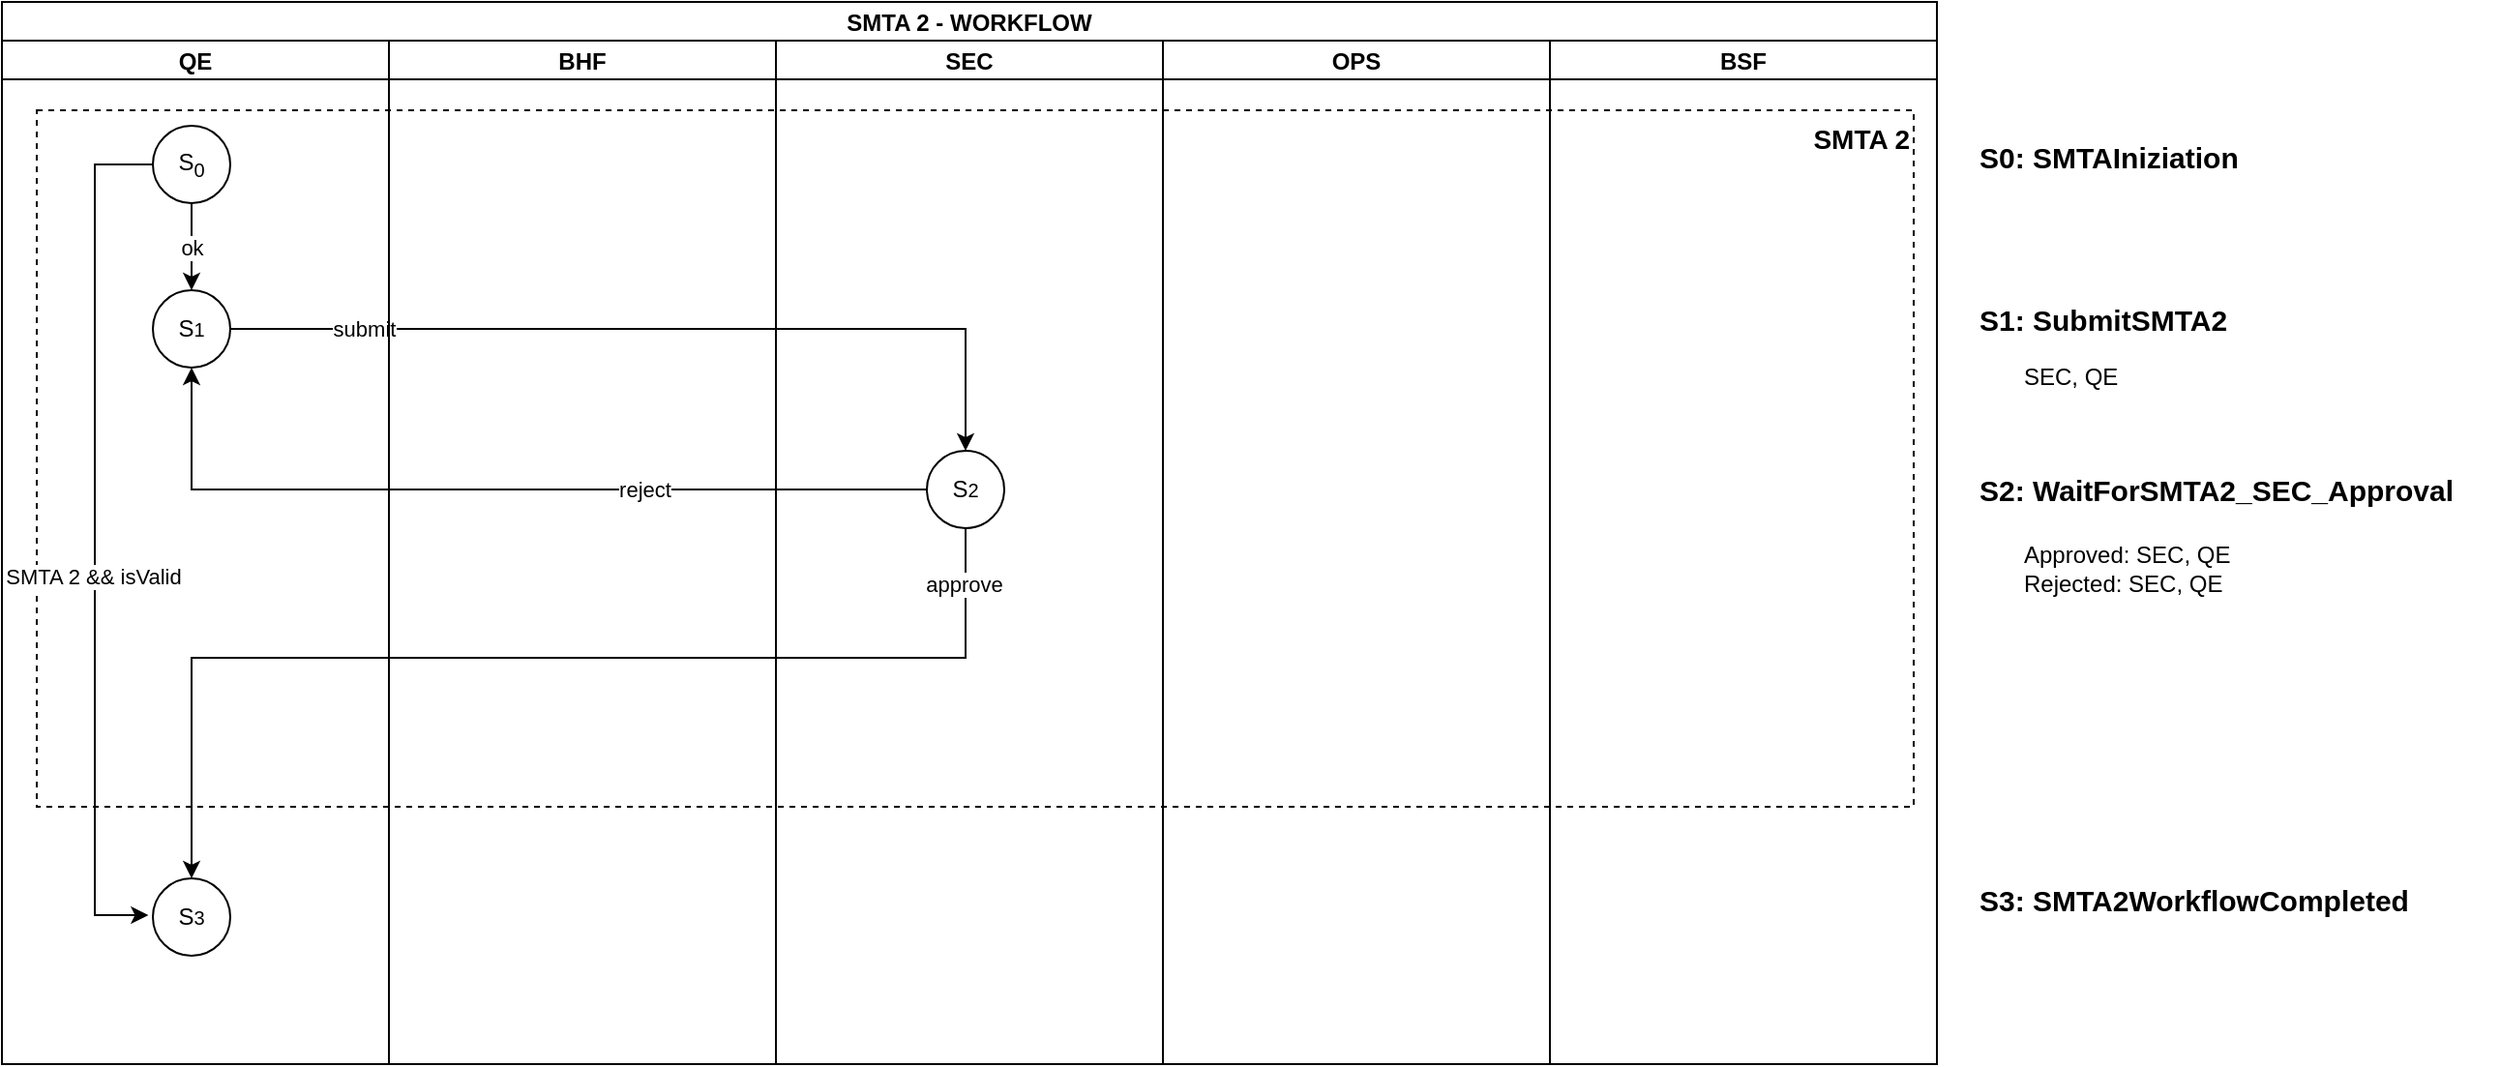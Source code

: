 <mxfile version="20.7.4" type="device" pages="2"><diagram name="Swimlane SMTA 2 - Finite state machine" id="M-tecSrZ09Id17Rpu7_B"><mxGraphModel dx="1418" dy="820" grid="1" gridSize="10" guides="1" tooltips="1" connect="1" arrows="1" fold="1" page="1" pageScale="1" pageWidth="850" pageHeight="1100" math="0" shadow="0"><root><mxCell id="8-EeGZOOrxZyR1PPgtqN-0"/><mxCell id="8-EeGZOOrxZyR1PPgtqN-1" parent="8-EeGZOOrxZyR1PPgtqN-0"/><mxCell id="RJ0ji4jCK9fVwl3Go-fc-8" value="" style="group" parent="8-EeGZOOrxZyR1PPgtqN-1" vertex="1" connectable="0"><mxGeometry x="40" y="107" width="970" height="360" as="geometry"/></mxCell><mxCell id="8-EeGZOOrxZyR1PPgtqN-2" value="" style="rounded=0;whiteSpace=wrap;html=1;fillColor=none;strokeColor=#000000;dashed=1;" parent="RJ0ji4jCK9fVwl3Go-fc-8" vertex="1"><mxGeometry width="970.0" height="360" as="geometry"/></mxCell><mxCell id="8-EeGZOOrxZyR1PPgtqN-29" value="&lt;b&gt;&lt;font style=&quot;font-size: 14px;&quot;&gt;SMTA 2&lt;/font&gt;&lt;/b&gt;" style="text;html=1;strokeColor=none;fillColor=none;align=right;verticalAlign=middle;whiteSpace=wrap;rounded=0;dashed=1;" parent="RJ0ji4jCK9fVwl3Go-fc-8" vertex="1"><mxGeometry x="816.842" width="153.158" height="30" as="geometry"/></mxCell><mxCell id="8-EeGZOOrxZyR1PPgtqN-8" value="" style="edgeStyle=orthogonalEdgeStyle;rounded=0;orthogonalLoop=1;jettySize=auto;html=1;" parent="8-EeGZOOrxZyR1PPgtqN-1" source="8-EeGZOOrxZyR1PPgtqN-9" target="8-EeGZOOrxZyR1PPgtqN-16" edge="1"><mxGeometry relative="1" as="geometry"/></mxCell><mxCell id="qJmoOmvvkvtQbotRF3VM-6" value="submit" style="edgeLabel;html=1;align=center;verticalAlign=middle;resizable=0;points=[];" parent="8-EeGZOOrxZyR1PPgtqN-8" vertex="1" connectable="0"><mxGeometry x="-0.618" y="1" relative="1" as="geometry"><mxPoint x="-16" y="1" as="offset"/></mxGeometry></mxCell><mxCell id="8-EeGZOOrxZyR1PPgtqN-11" value="&lt;b&gt;&lt;font style=&quot;font-size: 15px;&quot;&gt;S1: SubmitSMTA2&lt;/font&gt;&lt;/b&gt;" style="text;html=1;strokeColor=none;fillColor=none;align=left;verticalAlign=middle;whiteSpace=wrap;rounded=0;" parent="8-EeGZOOrxZyR1PPgtqN-1" vertex="1"><mxGeometry x="1042" y="200" width="270" height="30" as="geometry"/></mxCell><mxCell id="qJmoOmvvkvtQbotRF3VM-0" style="edgeStyle=orthogonalEdgeStyle;rounded=0;orthogonalLoop=1;jettySize=auto;html=1;exitX=0;exitY=0.5;exitDx=0;exitDy=0;entryX=0.5;entryY=1;entryDx=0;entryDy=0;" parent="8-EeGZOOrxZyR1PPgtqN-1" source="8-EeGZOOrxZyR1PPgtqN-16" target="8-EeGZOOrxZyR1PPgtqN-9" edge="1"><mxGeometry relative="1" as="geometry"/></mxCell><mxCell id="qJmoOmvvkvtQbotRF3VM-7" value="reject" style="edgeLabel;html=1;align=center;verticalAlign=middle;resizable=0;points=[];" parent="qJmoOmvvkvtQbotRF3VM-0" vertex="1" connectable="0"><mxGeometry x="0.161" y="-2" relative="1" as="geometry"><mxPoint x="111" y="2" as="offset"/></mxGeometry></mxCell><mxCell id="_ujD_YhGpR14iKcS1nB4-4" style="edgeStyle=orthogonalEdgeStyle;rounded=0;orthogonalLoop=1;jettySize=auto;html=1;entryX=0.5;entryY=0;entryDx=0;entryDy=0;" parent="8-EeGZOOrxZyR1PPgtqN-1" source="8-EeGZOOrxZyR1PPgtqN-16" target="9GNKC-lLw-RQz1avK9jZ-0" edge="1"><mxGeometry relative="1" as="geometry"><mxPoint x="120" y="503" as="targetPoint"/><Array as="points"><mxPoint x="520" y="390"/><mxPoint x="120" y="390"/></Array></mxGeometry></mxCell><mxCell id="_ujD_YhGpR14iKcS1nB4-5" value="approve" style="edgeLabel;html=1;align=center;verticalAlign=middle;resizable=0;points=[];" parent="_ujD_YhGpR14iKcS1nB4-4" vertex="1" connectable="0"><mxGeometry x="-0.902" y="-1" relative="1" as="geometry"><mxPoint as="offset"/></mxGeometry></mxCell><mxCell id="8-EeGZOOrxZyR1PPgtqN-16" value="S&lt;span style=&quot;font-size: 10px;&quot;&gt;2&lt;/span&gt;" style="ellipse;whiteSpace=wrap;html=1;aspect=fixed;" parent="8-EeGZOOrxZyR1PPgtqN-1" vertex="1"><mxGeometry x="500" y="283" width="40" height="40" as="geometry"/></mxCell><mxCell id="8-EeGZOOrxZyR1PPgtqN-17" value="&lt;b&gt;&lt;font style=&quot;font-size: 15px;&quot;&gt;S2: WaitForSMTA2_SEC_Approval&lt;/font&gt;&lt;/b&gt;" style="text;html=1;strokeColor=none;fillColor=none;align=left;verticalAlign=middle;whiteSpace=wrap;rounded=0;" parent="8-EeGZOOrxZyR1PPgtqN-1" vertex="1"><mxGeometry x="1042" y="288" width="270" height="30" as="geometry"/></mxCell><mxCell id="ygjwDQWFzSQAOXyGSgwW-0" value="SMTA 2 - WORKFLOW" style="swimlane;childLayout=stackLayout;resizeParent=1;resizeParentMax=0;startSize=20;swimlaneLine=1;" parent="8-EeGZOOrxZyR1PPgtqN-1" vertex="1"><mxGeometry x="22" y="51" width="1000" height="549" as="geometry"/></mxCell><mxCell id="ygjwDQWFzSQAOXyGSgwW-1" value="QE" style="swimlane;startSize=20;" parent="ygjwDQWFzSQAOXyGSgwW-0" vertex="1"><mxGeometry y="20" width="200" height="529" as="geometry"/></mxCell><mxCell id="qJmoOmvvkvtQbotRF3VM-4" style="edgeStyle=orthogonalEdgeStyle;rounded=0;orthogonalLoop=1;jettySize=auto;html=1;entryX=-0.058;entryY=0.475;entryDx=0;entryDy=0;entryPerimeter=0;" parent="ygjwDQWFzSQAOXyGSgwW-1" source="8-EeGZOOrxZyR1PPgtqN-6" target="9GNKC-lLw-RQz1avK9jZ-0" edge="1"><mxGeometry relative="1" as="geometry"><Array as="points"><mxPoint x="48" y="64"/><mxPoint x="48" y="452"/></Array><mxPoint x="78" y="452" as="targetPoint"/></mxGeometry></mxCell><mxCell id="qJmoOmvvkvtQbotRF3VM-5" value="SMTA 2 &amp;amp;&amp;amp; isValid" style="edgeLabel;html=1;align=center;verticalAlign=middle;resizable=0;points=[];" parent="qJmoOmvvkvtQbotRF3VM-4" vertex="1" connectable="0"><mxGeometry x="0.089" y="-1" relative="1" as="geometry"><mxPoint as="offset"/></mxGeometry></mxCell><mxCell id="8-EeGZOOrxZyR1PPgtqN-6" value="S&lt;sub&gt;0&lt;/sub&gt;" style="ellipse;whiteSpace=wrap;html=1;aspect=fixed;" parent="ygjwDQWFzSQAOXyGSgwW-1" vertex="1"><mxGeometry x="78" y="44" width="40" height="40" as="geometry"/></mxCell><mxCell id="8-EeGZOOrxZyR1PPgtqN-9" value="S&lt;span style=&quot;font-size: 10px;&quot;&gt;1&lt;/span&gt;" style="ellipse;whiteSpace=wrap;html=1;aspect=fixed;" parent="ygjwDQWFzSQAOXyGSgwW-1" vertex="1"><mxGeometry x="78" y="129" width="40" height="40" as="geometry"/></mxCell><mxCell id="8-EeGZOOrxZyR1PPgtqN-4" value="ok" style="edgeStyle=orthogonalEdgeStyle;rounded=0;orthogonalLoop=1;jettySize=auto;html=1;" parent="ygjwDQWFzSQAOXyGSgwW-1" source="8-EeGZOOrxZyR1PPgtqN-6" target="8-EeGZOOrxZyR1PPgtqN-9" edge="1"><mxGeometry relative="1" as="geometry"/></mxCell><mxCell id="9GNKC-lLw-RQz1avK9jZ-0" value="S&lt;span style=&quot;font-size: 10px;&quot;&gt;3&lt;/span&gt;" style="ellipse;whiteSpace=wrap;html=1;aspect=fixed;" parent="ygjwDQWFzSQAOXyGSgwW-1" vertex="1"><mxGeometry x="78" y="433" width="40" height="40" as="geometry"/></mxCell><mxCell id="ygjwDQWFzSQAOXyGSgwW-2" value="BHF" style="swimlane;startSize=20;" parent="ygjwDQWFzSQAOXyGSgwW-0" vertex="1"><mxGeometry x="200" y="20" width="200" height="529" as="geometry"/></mxCell><mxCell id="ygjwDQWFzSQAOXyGSgwW-3" value="SEC" style="swimlane;startSize=20;" parent="ygjwDQWFzSQAOXyGSgwW-0" vertex="1"><mxGeometry x="400" y="20" width="200" height="529" as="geometry"/></mxCell><mxCell id="ygjwDQWFzSQAOXyGSgwW-5" value="OPS" style="swimlane;startSize=20;" parent="ygjwDQWFzSQAOXyGSgwW-0" vertex="1"><mxGeometry x="600" y="20" width="200" height="529" as="geometry"/></mxCell><mxCell id="_ujD_YhGpR14iKcS1nB4-11" value="BSF" style="swimlane;startSize=20;" parent="ygjwDQWFzSQAOXyGSgwW-0" vertex="1"><mxGeometry x="800" y="20" width="200" height="529" as="geometry"/></mxCell><mxCell id="8-EeGZOOrxZyR1PPgtqN-7" value="&lt;b&gt;&lt;font style=&quot;font-size: 15px;&quot;&gt;S0: SMTAIniziation&lt;/font&gt;&lt;/b&gt;" style="text;html=1;strokeColor=none;fillColor=none;align=left;verticalAlign=middle;whiteSpace=wrap;rounded=0;" parent="8-EeGZOOrxZyR1PPgtqN-1" vertex="1"><mxGeometry x="1042" y="116" width="270" height="30" as="geometry"/></mxCell><mxCell id="_ujD_YhGpR14iKcS1nB4-1" value="SEC, QE" style="text;html=1;strokeColor=none;fillColor=none;align=left;verticalAlign=middle;whiteSpace=wrap;rounded=0;" parent="8-EeGZOOrxZyR1PPgtqN-1" vertex="1"><mxGeometry x="1065" y="230" width="160" height="30" as="geometry"/></mxCell><mxCell id="_ujD_YhGpR14iKcS1nB4-2" value="Approved: SEC, QE&lt;br&gt;Rejected: SEC, QE" style="text;html=1;strokeColor=none;fillColor=none;align=left;verticalAlign=middle;whiteSpace=wrap;rounded=0;" parent="8-EeGZOOrxZyR1PPgtqN-1" vertex="1"><mxGeometry x="1065" y="323" width="240" height="42" as="geometry"/></mxCell><mxCell id="v5eUOq4tvji7dhlwdKky-0" value="&lt;b&gt;&lt;font style=&quot;font-size: 15px;&quot;&gt;S3: SMTA2WorkflowCompleted&lt;/font&gt;&lt;/b&gt;" style="text;html=1;strokeColor=none;fillColor=none;align=left;verticalAlign=middle;whiteSpace=wrap;rounded=0;" vertex="1" parent="8-EeGZOOrxZyR1PPgtqN-1"><mxGeometry x="1042" y="500" width="270" height="30" as="geometry"/></mxCell></root></mxGraphModel></diagram><diagram name="Swimlane Receive BMEPP to the BioHub - Finite state machine" id="6wympdXAd2T6aFwAHSBc"><mxGraphModel dx="1418" dy="836" grid="1" gridSize="10" guides="1" tooltips="1" connect="1" arrows="1" fold="1" page="1" pageScale="1" pageWidth="850" pageHeight="1100" math="0" shadow="0"><root><mxCell id="s1_q_QC_db8AN6VsD_HO-0"/><mxCell id="s1_q_QC_db8AN6VsD_HO-1" parent="s1_q_QC_db8AN6VsD_HO-0"/><mxCell id="s1_q_QC_db8AN6VsD_HO-2" value="" style="rounded=0;whiteSpace=wrap;html=1;fillColor=none;strokeColor=#000000;dashed=1;" parent="s1_q_QC_db8AN6VsD_HO-1" vertex="1"><mxGeometry x="40" y="111" width="970" height="733" as="geometry"/></mxCell><mxCell id="s1_q_QC_db8AN6VsD_HO-15" value="&lt;b&gt;&lt;font style=&quot;font-size: 15px;&quot;&gt;S3: SubmitAnnex2OfSMTA2&lt;/font&gt;&lt;/b&gt;" style="text;html=1;strokeColor=none;fillColor=none;align=left;verticalAlign=middle;whiteSpace=wrap;rounded=0;" parent="s1_q_QC_db8AN6VsD_HO-1" vertex="1"><mxGeometry x="1056" y="154" width="270" height="30" as="geometry"/></mxCell><mxCell id="s1_q_QC_db8AN6VsD_HO-16" value="&lt;b&gt;&lt;font style=&quot;font-size: 15px;&quot;&gt;S4: WaitForAnnex2SMTA2_SEC_Approval&lt;/font&gt;&lt;/b&gt;" style="text;html=1;strokeColor=none;fillColor=none;align=left;verticalAlign=middle;whiteSpace=wrap;rounded=0;" parent="s1_q_QC_db8AN6VsD_HO-1" vertex="1"><mxGeometry x="1056" y="254" width="310" height="30" as="geometry"/></mxCell><mxCell id="s1_q_QC_db8AN6VsD_HO-17" value="&lt;b&gt;&lt;font style=&quot;font-size: 15px;&quot;&gt;S5: SubmitBiosafetyChecklistFormOfSMTA2&lt;/font&gt;&lt;/b&gt;" style="text;html=1;strokeColor=none;fillColor=none;align=left;verticalAlign=middle;whiteSpace=wrap;rounded=0;" parent="s1_q_QC_db8AN6VsD_HO-1" vertex="1"><mxGeometry x="1056" y="354" width="338" height="30" as="geometry"/></mxCell><mxCell id="s1_q_QC_db8AN6VsD_HO-18" value="Receive BMEPP to the BioHub" style="swimlane;childLayout=stackLayout;resizeParent=1;resizeParentMax=0;startSize=20;swimlaneLine=1;" parent="s1_q_QC_db8AN6VsD_HO-1" vertex="1"><mxGeometry x="22" y="51" width="1000" height="1959" as="geometry"/></mxCell><mxCell id="s1_q_QC_db8AN6VsD_HO-19" value="QE" style="swimlane;startSize=20;" parent="s1_q_QC_db8AN6VsD_HO-18" vertex="1"><mxGeometry y="20" width="200" height="1939" as="geometry"/></mxCell><mxCell id="s1_q_QC_db8AN6VsD_HO-25" value="S&lt;span style=&quot;font-size: 10px;&quot;&gt;3&lt;/span&gt;" style="ellipse;whiteSpace=wrap;html=1;aspect=fixed;" parent="s1_q_QC_db8AN6VsD_HO-19" vertex="1"><mxGeometry x="78" y="76" width="40" height="40" as="geometry"/></mxCell><mxCell id="s1_q_QC_db8AN6VsD_HO-26" value="S&lt;span style=&quot;font-size: 10px;&quot;&gt;5&lt;/span&gt;" style="ellipse;whiteSpace=wrap;html=1;aspect=fixed;" parent="s1_q_QC_db8AN6VsD_HO-19" vertex="1"><mxGeometry x="78" y="273" width="40" height="40" as="geometry"/></mxCell><mxCell id="s1_q_QC_db8AN6VsD_HO-27" value="BHF" style="swimlane;startSize=20;" parent="s1_q_QC_db8AN6VsD_HO-18" vertex="1"><mxGeometry x="200" y="20" width="200" height="1939" as="geometry"/></mxCell><mxCell id="s1_q_QC_db8AN6VsD_HO-28" value="SEC" style="swimlane;startSize=20;" parent="s1_q_QC_db8AN6VsD_HO-18" vertex="1"><mxGeometry x="400" y="20" width="200" height="1939" as="geometry"/></mxCell><mxCell id="s1_q_QC_db8AN6VsD_HO-29" value="S&lt;span style=&quot;font-size: 10px;&quot;&gt;4&lt;/span&gt;" style="ellipse;whiteSpace=wrap;html=1;aspect=fixed;" parent="s1_q_QC_db8AN6VsD_HO-28" vertex="1"><mxGeometry x="78" y="176" width="40" height="40" as="geometry"/></mxCell><mxCell id="s1_q_QC_db8AN6VsD_HO-30" value="OPS" style="swimlane;startSize=20;" parent="s1_q_QC_db8AN6VsD_HO-18" vertex="1"><mxGeometry x="600" y="20" width="200" height="1939" as="geometry"/></mxCell><mxCell id="s1_q_QC_db8AN6VsD_HO-31" value="S&lt;span style=&quot;font-size: 10px;&quot;&gt;6&lt;/span&gt;" style="ellipse;whiteSpace=wrap;html=1;aspect=fixed;" parent="s1_q_QC_db8AN6VsD_HO-30" vertex="1"><mxGeometry x="292" y="355" width="40" height="40" as="geometry"/></mxCell><mxCell id="s1_q_QC_db8AN6VsD_HO-32" value="BSF" style="swimlane;startSize=20;" parent="s1_q_QC_db8AN6VsD_HO-18" vertex="1"><mxGeometry x="800" y="20" width="200" height="1939" as="geometry"/></mxCell><mxCell id="s1_q_QC_db8AN6VsD_HO-33" value="" style="edgeStyle=orthogonalEdgeStyle;rounded=0;orthogonalLoop=1;jettySize=auto;html=1;exitX=0.5;exitY=1;exitDx=0;exitDy=0;" parent="s1_q_QC_db8AN6VsD_HO-18" source="s1_q_QC_db8AN6VsD_HO-29" target="s1_q_QC_db8AN6VsD_HO-26" edge="1"><mxGeometry relative="1" as="geometry"><Array as="points"><mxPoint x="498" y="273"/><mxPoint x="98" y="273"/></Array></mxGeometry></mxCell><mxCell id="s1_q_QC_db8AN6VsD_HO-34" value="approve" style="edgeLabel;html=1;align=center;verticalAlign=middle;resizable=0;points=[];" parent="s1_q_QC_db8AN6VsD_HO-33" vertex="1" connectable="0"><mxGeometry x="-0.956" relative="1" as="geometry"><mxPoint as="offset"/></mxGeometry></mxCell><mxCell id="s1_q_QC_db8AN6VsD_HO-35" style="edgeStyle=orthogonalEdgeStyle;rounded=0;orthogonalLoop=1;jettySize=auto;html=1;entryX=0.5;entryY=1;entryDx=0;entryDy=0;fontSize=15;" parent="s1_q_QC_db8AN6VsD_HO-18" source="s1_q_QC_db8AN6VsD_HO-29" target="s1_q_QC_db8AN6VsD_HO-25" edge="1"><mxGeometry relative="1" as="geometry"/></mxCell><mxCell id="s1_q_QC_db8AN6VsD_HO-36" value="&lt;font style=&quot;font-size: 11px;&quot;&gt;ask for review&lt;/font&gt;" style="edgeLabel;html=1;align=center;verticalAlign=middle;resizable=0;points=[];fontSize=10;" parent="s1_q_QC_db8AN6VsD_HO-35" vertex="1" connectable="0"><mxGeometry x="-0.849" relative="1" as="geometry"><mxPoint x="-4" as="offset"/></mxGeometry></mxCell><mxCell id="s1_q_QC_db8AN6VsD_HO-37" style="edgeStyle=orthogonalEdgeStyle;rounded=0;orthogonalLoop=1;jettySize=auto;html=1;entryX=0.5;entryY=0;entryDx=0;entryDy=0;fontSize=15;" parent="s1_q_QC_db8AN6VsD_HO-18" source="s1_q_QC_db8AN6VsD_HO-25" target="s1_q_QC_db8AN6VsD_HO-29" edge="1"><mxGeometry relative="1" as="geometry"/></mxCell><mxCell id="s1_q_QC_db8AN6VsD_HO-38" value="submit" style="edgeLabel;html=1;align=center;verticalAlign=middle;resizable=0;points=[];fontSize=11;" parent="s1_q_QC_db8AN6VsD_HO-37" vertex="1" connectable="0"><mxGeometry x="-0.938" relative="1" as="geometry"><mxPoint x="16" as="offset"/></mxGeometry></mxCell><mxCell id="s1_q_QC_db8AN6VsD_HO-39" style="edgeStyle=orthogonalEdgeStyle;rounded=0;orthogonalLoop=1;jettySize=auto;html=1;entryX=0.5;entryY=0;entryDx=0;entryDy=0;" parent="s1_q_QC_db8AN6VsD_HO-18" source="s1_q_QC_db8AN6VsD_HO-26" target="s1_q_QC_db8AN6VsD_HO-31" edge="1"><mxGeometry relative="1" as="geometry"/></mxCell><mxCell id="s1_q_QC_db8AN6VsD_HO-40" value="submit" style="edgeLabel;html=1;align=center;verticalAlign=middle;resizable=0;points=[];" parent="s1_q_QC_db8AN6VsD_HO-39" vertex="1" connectable="0"><mxGeometry x="-0.94" relative="1" as="geometry"><mxPoint x="9" as="offset"/></mxGeometry></mxCell><mxCell id="s1_q_QC_db8AN6VsD_HO-41" style="edgeStyle=orthogonalEdgeStyle;rounded=0;orthogonalLoop=1;jettySize=auto;html=1;entryX=0.5;entryY=1;entryDx=0;entryDy=0;" parent="s1_q_QC_db8AN6VsD_HO-18" source="s1_q_QC_db8AN6VsD_HO-31" target="s1_q_QC_db8AN6VsD_HO-26" edge="1"><mxGeometry relative="1" as="geometry"/></mxCell><mxCell id="s1_q_QC_db8AN6VsD_HO-42" value="ask for review" style="edgeLabel;html=1;align=center;verticalAlign=middle;resizable=0;points=[];" parent="s1_q_QC_db8AN6VsD_HO-41" vertex="1" connectable="0"><mxGeometry x="-0.909" y="1" relative="1" as="geometry"><mxPoint as="offset"/></mxGeometry></mxCell><mxCell id="s1_q_QC_db8AN6VsD_HO-44" value="&lt;b&gt;&lt;font style=&quot;font-size: 15px;&quot;&gt;S6:&amp;nbsp;&lt;/font&gt;&lt;/b&gt;&lt;b&gt;&lt;font style=&quot;font-size: 15px;&quot;&gt;WaitForBiosafetyChecklistFormSMTA2_BSF_Approval&lt;/font&gt;&lt;/b&gt;" style="text;html=1;strokeColor=none;fillColor=none;align=left;verticalAlign=middle;whiteSpace=wrap;rounded=0;" parent="s1_q_QC_db8AN6VsD_HO-1" vertex="1"><mxGeometry x="1056" y="434" width="428" height="30" as="geometry"/></mxCell><mxCell id="s1_q_QC_db8AN6VsD_HO-47" value="SEC, OPS, QE" style="text;html=1;strokeColor=none;fillColor=none;align=left;verticalAlign=middle;whiteSpace=wrap;rounded=0;" parent="s1_q_QC_db8AN6VsD_HO-1" vertex="1"><mxGeometry x="1084" y="179" width="160" height="30" as="geometry"/></mxCell><mxCell id="s1_q_QC_db8AN6VsD_HO-48" value="Approved: BSF, SEC,QE,&amp;nbsp;BHF, OPS&lt;br&gt;Rejected: SEC, OPS, QE" style="text;html=1;strokeColor=none;fillColor=none;align=left;verticalAlign=middle;whiteSpace=wrap;rounded=0;" parent="s1_q_QC_db8AN6VsD_HO-1" vertex="1"><mxGeometry x="1084" y="284" width="240" height="40" as="geometry"/></mxCell><mxCell id="s1_q_QC_db8AN6VsD_HO-49" value="SEC, BSF, OPS, QE" style="text;html=1;strokeColor=none;fillColor=none;align=left;verticalAlign=middle;whiteSpace=wrap;rounded=0;" parent="s1_q_QC_db8AN6VsD_HO-1" vertex="1"><mxGeometry x="1084" y="384" width="160" height="30" as="geometry"/></mxCell><mxCell id="s1_q_QC_db8AN6VsD_HO-50" value="Approved: BSF, BHF, OPS, QE, SEC&lt;br&gt;Rejected: SEC, OPS, QE, BSF" style="text;html=1;strokeColor=none;fillColor=none;align=left;verticalAlign=middle;whiteSpace=wrap;rounded=0;" parent="s1_q_QC_db8AN6VsD_HO-1" vertex="1"><mxGeometry x="1084" y="464" width="360" height="42" as="geometry"/></mxCell><mxCell id="s1_q_QC_db8AN6VsD_HO-51" style="edgeStyle=orthogonalEdgeStyle;rounded=0;orthogonalLoop=1;jettySize=auto;html=1;entryX=0.5;entryY=0;entryDx=0;entryDy=0;exitX=0.5;exitY=1;exitDx=0;exitDy=0;" parent="s1_q_QC_db8AN6VsD_HO-1" source="s1_q_QC_db8AN6VsD_HO-31" target="s1_q_QC_db8AN6VsD_HO-59" edge="1"><mxGeometry relative="1" as="geometry"><Array as="points"><mxPoint x="934" y="504"/><mxPoint x="320" y="504"/></Array><mxPoint x="120" y="575" as="targetPoint"/></mxGeometry></mxCell><mxCell id="s1_q_QC_db8AN6VsD_HO-52" value="approve" style="edgeLabel;html=1;align=center;verticalAlign=middle;resizable=0;points=[];" parent="s1_q_QC_db8AN6VsD_HO-51" vertex="1" connectable="0"><mxGeometry x="-0.92" y="1" relative="1" as="geometry"><mxPoint y="-6" as="offset"/></mxGeometry></mxCell><mxCell id="s1_q_QC_db8AN6VsD_HO-53" value="&lt;b&gt;&lt;font style=&quot;font-size: 15px;&quot;&gt;S7: SubmitBookingFormOfSMTA2&lt;/font&gt;&lt;/b&gt;" style="text;html=1;strokeColor=none;fillColor=none;align=left;verticalAlign=middle;whiteSpace=wrap;rounded=0;" parent="s1_q_QC_db8AN6VsD_HO-1" vertex="1"><mxGeometry x="1056" y="594" width="270" height="30" as="geometry"/></mxCell><mxCell id="s1_q_QC_db8AN6VsD_HO-54" value="Approved: OPS, BHF, SEC&lt;br&gt;Rejected: OPS, SEC, BHF" style="text;html=1;strokeColor=none;fillColor=none;align=left;verticalAlign=middle;whiteSpace=wrap;rounded=0;" parent="s1_q_QC_db8AN6VsD_HO-1" vertex="1"><mxGeometry x="1084" y="624" width="160" height="36" as="geometry"/></mxCell><mxCell id="s1_q_QC_db8AN6VsD_HO-55" value="&lt;b&gt;&lt;font style=&quot;font-size: 15px;&quot;&gt;S8:&amp;nbsp;&lt;/font&gt;&lt;/b&gt;&lt;b&gt;&lt;font style=&quot;font-size: 15px;&quot;&gt;WaitForBookingFormSMTA2_OPS_Approval&lt;/font&gt;&lt;/b&gt;" style="text;html=1;strokeColor=none;fillColor=none;align=left;verticalAlign=middle;whiteSpace=wrap;rounded=0;" parent="s1_q_QC_db8AN6VsD_HO-1" vertex="1"><mxGeometry x="1056" y="714" width="428" height="30" as="geometry"/></mxCell><mxCell id="s1_q_QC_db8AN6VsD_HO-56" value="Approved: OPS, BHF, SEC, CCY, QE&lt;br&gt;Rejected: BHF, OPS, SEC" style="text;html=1;strokeColor=none;fillColor=none;align=left;verticalAlign=middle;whiteSpace=wrap;rounded=0;" parent="s1_q_QC_db8AN6VsD_HO-1" vertex="1"><mxGeometry x="1084" y="744" width="306" height="42" as="geometry"/></mxCell><mxCell id="s1_q_QC_db8AN6VsD_HO-57" value="" style="rounded=0;whiteSpace=wrap;html=1;fillColor=none;strokeColor=#000000;dashed=1;" parent="s1_q_QC_db8AN6VsD_HO-1" vertex="1"><mxGeometry x="40" y="844" width="970" height="830" as="geometry"/></mxCell><mxCell id="s1_q_QC_db8AN6VsD_HO-58" value="&lt;b&gt;&lt;font style=&quot;font-size: 14px;&quot;&gt;SHIPMENT&lt;/font&gt;&lt;/b&gt;" style="text;html=1;strokeColor=none;fillColor=none;align=right;verticalAlign=middle;whiteSpace=wrap;rounded=0;dashed=1;" parent="s1_q_QC_db8AN6VsD_HO-1" vertex="1"><mxGeometry x="856.842" y="844" width="153.158" height="29" as="geometry"/></mxCell><mxCell id="s1_q_QC_db8AN6VsD_HO-59" value="S&lt;span style=&quot;font-size: 10px;&quot;&gt;7&lt;/span&gt;" style="ellipse;whiteSpace=wrap;html=1;aspect=fixed;" parent="s1_q_QC_db8AN6VsD_HO-1" vertex="1"><mxGeometry x="300" y="604" width="40" height="40" as="geometry"/></mxCell><mxCell id="s1_q_QC_db8AN6VsD_HO-60" style="edgeStyle=orthogonalEdgeStyle;rounded=0;orthogonalLoop=1;jettySize=auto;html=1;entryX=0.5;entryY=1;entryDx=0;entryDy=0;" parent="s1_q_QC_db8AN6VsD_HO-1" source="s1_q_QC_db8AN6VsD_HO-64" target="s1_q_QC_db8AN6VsD_HO-59" edge="1"><mxGeometry relative="1" as="geometry"/></mxCell><mxCell id="s1_q_QC_db8AN6VsD_HO-61" value="ask for review" style="edgeLabel;html=1;align=center;verticalAlign=middle;resizable=0;points=[];" parent="s1_q_QC_db8AN6VsD_HO-60" vertex="1" connectable="0"><mxGeometry x="-0.784" y="1" relative="1" as="geometry"><mxPoint x="9" y="-1" as="offset"/></mxGeometry></mxCell><mxCell id="s1_q_QC_db8AN6VsD_HO-62" value="" style="edgeStyle=orthogonalEdgeStyle;rounded=0;orthogonalLoop=1;jettySize=auto;html=1;entryX=0.5;entryY=0;entryDx=0;entryDy=0;" parent="s1_q_QC_db8AN6VsD_HO-1" source="s1_q_QC_db8AN6VsD_HO-64" target="s1_q_QC_db8AN6VsD_HO-75" edge="1"><mxGeometry relative="1" as="geometry"><Array as="points"><mxPoint x="722" y="980"/><mxPoint x="722" y="980"/></Array><mxPoint x="320" y="924" as="targetPoint"/></mxGeometry></mxCell><mxCell id="s1_q_QC_db8AN6VsD_HO-63" value="approve" style="edgeLabel;html=1;align=center;verticalAlign=middle;resizable=0;points=[];" parent="s1_q_QC_db8AN6VsD_HO-62" vertex="1" connectable="0"><mxGeometry x="-0.923" relative="1" as="geometry"><mxPoint as="offset"/></mxGeometry></mxCell><mxCell id="s1_q_QC_db8AN6VsD_HO-64" value="S&lt;span style=&quot;font-size: 10px;&quot;&gt;8&lt;/span&gt;" style="ellipse;whiteSpace=wrap;html=1;aspect=fixed;" parent="s1_q_QC_db8AN6VsD_HO-1" vertex="1"><mxGeometry x="702" y="714" width="40" height="40" as="geometry"/></mxCell><mxCell id="s1_q_QC_db8AN6VsD_HO-65" value="" style="edgeStyle=orthogonalEdgeStyle;rounded=0;orthogonalLoop=1;jettySize=auto;html=1;" parent="s1_q_QC_db8AN6VsD_HO-1" source="s1_q_QC_db8AN6VsD_HO-59" target="s1_q_QC_db8AN6VsD_HO-64" edge="1"><mxGeometry relative="1" as="geometry"/></mxCell><mxCell id="s1_q_QC_db8AN6VsD_HO-66" value="submit" style="edgeLabel;html=1;align=center;verticalAlign=middle;resizable=0;points=[];" parent="s1_q_QC_db8AN6VsD_HO-65" vertex="1" connectable="0"><mxGeometry x="-0.928" y="-1" relative="1" as="geometry"><mxPoint x="13" y="-1" as="offset"/></mxGeometry></mxCell><mxCell id="s1_q_QC_db8AN6VsD_HO-67" value="&lt;b&gt;&lt;font style=&quot;font-size: 14px;&quot;&gt;PRE-SHIPMENT&lt;/font&gt;&lt;/b&gt;" style="text;html=1;strokeColor=none;fillColor=none;align=right;verticalAlign=middle;whiteSpace=wrap;rounded=0;dashed=1;" parent="s1_q_QC_db8AN6VsD_HO-1" vertex="1"><mxGeometry x="856.842" y="111" width="153.158" height="36.167" as="geometry"/></mxCell><mxCell id="s1_q_QC_db8AN6VsD_HO-74" value="pick-up completed" style="edgeStyle=orthogonalEdgeStyle;rounded=0;orthogonalLoop=1;jettySize=auto;html=1;" parent="s1_q_QC_db8AN6VsD_HO-1" source="s1_q_QC_db8AN6VsD_HO-75" target="s1_q_QC_db8AN6VsD_HO-83" edge="1"><mxGeometry relative="1" as="geometry"/></mxCell><mxCell id="s1_q_QC_db8AN6VsD_HO-75" value="S&lt;span style=&quot;font-size: 10px;&quot;&gt;11&lt;/span&gt;" style="ellipse;whiteSpace=wrap;html=1;aspect=fixed;" parent="s1_q_QC_db8AN6VsD_HO-1" vertex="1"><mxGeometry x="702.0" y="1091" width="40" height="40" as="geometry"/></mxCell><mxCell id="s1_q_QC_db8AN6VsD_HO-76" value="&lt;b&gt;&lt;font style=&quot;font-size: 15px;&quot;&gt;S11:&amp;nbsp;&lt;/font&gt;&lt;/b&gt;&lt;b&gt;&lt;font style=&quot;font-size: 15px;&quot;&gt;WaitForPickUpCompleted&lt;/font&gt;&lt;/b&gt;" style="text;html=1;strokeColor=none;fillColor=none;align=left;verticalAlign=middle;whiteSpace=wrap;rounded=0;" parent="s1_q_QC_db8AN6VsD_HO-1" vertex="1"><mxGeometry x="1056" y="1096" width="394" height="30" as="geometry"/></mxCell><mxCell id="s1_q_QC_db8AN6VsD_HO-81" value="" style="edgeStyle=orthogonalEdgeStyle;rounded=0;orthogonalLoop=1;jettySize=auto;html=1;" parent="s1_q_QC_db8AN6VsD_HO-1" source="s1_q_QC_db8AN6VsD_HO-83" target="s1_q_QC_db8AN6VsD_HO-89" edge="1"><mxGeometry relative="1" as="geometry"/></mxCell><mxCell id="s1_q_QC_db8AN6VsD_HO-82" value="delivery completed" style="edgeLabel;html=1;align=center;verticalAlign=middle;resizable=0;points=[];" parent="s1_q_QC_db8AN6VsD_HO-81" vertex="1" connectable="0"><mxGeometry x="-0.826" relative="1" as="geometry"><mxPoint as="offset"/></mxGeometry></mxCell><mxCell id="s1_q_QC_db8AN6VsD_HO-83" value="S&lt;span style=&quot;font-size: 10px;&quot;&gt;12&lt;/span&gt;" style="ellipse;whiteSpace=wrap;html=1;aspect=fixed;" parent="s1_q_QC_db8AN6VsD_HO-1" vertex="1"><mxGeometry x="702.0" y="1211" width="40" height="40" as="geometry"/></mxCell><mxCell id="s1_q_QC_db8AN6VsD_HO-84" value="&lt;b&gt;&lt;font style=&quot;font-size: 15px;&quot;&gt;S12:&amp;nbsp;&lt;/font&gt;&lt;/b&gt;&lt;b&gt;&lt;font style=&quot;font-size: 15px;&quot;&gt;WaitForDeliveryCompleted&lt;/font&gt;&lt;/b&gt;" style="text;html=1;strokeColor=none;fillColor=none;align=left;verticalAlign=middle;whiteSpace=wrap;rounded=0;" parent="s1_q_QC_db8AN6VsD_HO-1" vertex="1"><mxGeometry x="1056" y="1216" width="394" height="30" as="geometry"/></mxCell><mxCell id="s1_q_QC_db8AN6VsD_HO-85" value="" style="edgeStyle=orthogonalEdgeStyle;rounded=0;orthogonalLoop=1;jettySize=auto;html=1;" parent="s1_q_QC_db8AN6VsD_HO-1" source="s1_q_QC_db8AN6VsD_HO-89" target="s1_q_QC_db8AN6VsD_HO-92" edge="1"><mxGeometry relative="1" as="geometry"/></mxCell><mxCell id="s1_q_QC_db8AN6VsD_HO-86" value="request for feedback" style="edgeLabel;html=1;align=center;verticalAlign=middle;resizable=0;points=[];" parent="s1_q_QC_db8AN6VsD_HO-85" vertex="1" connectable="0"><mxGeometry x="-0.722" relative="1" as="geometry"><mxPoint x="28" as="offset"/></mxGeometry></mxCell><mxCell id="s1_q_QC_db8AN6VsD_HO-87" value="" style="edgeStyle=orthogonalEdgeStyle;rounded=0;orthogonalLoop=1;jettySize=auto;html=1;" parent="s1_q_QC_db8AN6VsD_HO-1" source="s1_q_QC_db8AN6VsD_HO-89" target="s1_q_QC_db8AN6VsD_HO-93" edge="1"><mxGeometry relative="1" as="geometry"><Array as="points"><mxPoint x="120" y="1614"/></Array></mxGeometry></mxCell><mxCell id="s1_q_QC_db8AN6VsD_HO-88" value="approve" style="edgeLabel;html=1;align=center;verticalAlign=middle;resizable=0;points=[];" parent="s1_q_QC_db8AN6VsD_HO-87" vertex="1" connectable="0"><mxGeometry x="0.283" y="-2" relative="1" as="geometry"><mxPoint as="offset"/></mxGeometry></mxCell><mxCell id="s1_q_QC_db8AN6VsD_HO-89" value="S&lt;span style=&quot;font-size: 10px;&quot;&gt;13&lt;/span&gt;" style="ellipse;whiteSpace=wrap;html=1;aspect=fixed;" parent="s1_q_QC_db8AN6VsD_HO-1" vertex="1"><mxGeometry x="100.0" y="1294" width="40" height="40" as="geometry"/></mxCell><mxCell id="s1_q_QC_db8AN6VsD_HO-90" value="" style="edgeStyle=orthogonalEdgeStyle;rounded=0;orthogonalLoop=1;jettySize=auto;html=1;entryX=1;entryY=0.5;entryDx=0;entryDy=0;" parent="s1_q_QC_db8AN6VsD_HO-1" source="s1_q_QC_db8AN6VsD_HO-92" target="s1_q_QC_db8AN6VsD_HO-98" edge="1"><mxGeometry relative="1" as="geometry"><Array as="points"><mxPoint x="320" y="1449"/></Array></mxGeometry></mxCell><mxCell id="s1_q_QC_db8AN6VsD_HO-91" value="comment" style="edgeLabel;html=1;align=center;verticalAlign=middle;resizable=0;points=[];" parent="s1_q_QC_db8AN6VsD_HO-90" vertex="1" connectable="0"><mxGeometry x="-0.487" y="-1" relative="1" as="geometry"><mxPoint as="offset"/></mxGeometry></mxCell><mxCell id="s1_q_QC_db8AN6VsD_HO-92" value="S&lt;span style=&quot;font-size: 10px;&quot;&gt;14&lt;/span&gt;" style="ellipse;whiteSpace=wrap;html=1;aspect=fixed;" parent="s1_q_QC_db8AN6VsD_HO-1" vertex="1"><mxGeometry x="300.0" y="1364" width="40" height="40" as="geometry"/></mxCell><mxCell id="s1_q_QC_db8AN6VsD_HO-93" value="S&lt;span style=&quot;font-size: 10px;&quot;&gt;F&lt;/span&gt;" style="ellipse;whiteSpace=wrap;html=1;aspect=fixed;" parent="s1_q_QC_db8AN6VsD_HO-1" vertex="1"><mxGeometry x="100.0" y="1719" width="40" height="40" as="geometry"/></mxCell><mxCell id="s1_q_QC_db8AN6VsD_HO-94" style="edgeStyle=orthogonalEdgeStyle;rounded=0;orthogonalLoop=1;jettySize=auto;html=1;exitX=0.5;exitY=0;exitDx=0;exitDy=0;entryX=0;entryY=0.5;entryDx=0;entryDy=0;" parent="s1_q_QC_db8AN6VsD_HO-1" source="s1_q_QC_db8AN6VsD_HO-98" target="s1_q_QC_db8AN6VsD_HO-92" edge="1"><mxGeometry relative="1" as="geometry"/></mxCell><mxCell id="s1_q_QC_db8AN6VsD_HO-95" value="request for feedback" style="edgeLabel;html=1;align=center;verticalAlign=middle;resizable=0;points=[];" parent="s1_q_QC_db8AN6VsD_HO-94" vertex="1" connectable="0"><mxGeometry x="-0.2" y="1" relative="1" as="geometry"><mxPoint as="offset"/></mxGeometry></mxCell><mxCell id="s1_q_QC_db8AN6VsD_HO-96" style="edgeStyle=orthogonalEdgeStyle;rounded=0;orthogonalLoop=1;jettySize=auto;html=1;entryX=1;entryY=0.5;entryDx=0;entryDy=0;" parent="s1_q_QC_db8AN6VsD_HO-1" source="s1_q_QC_db8AN6VsD_HO-98" target="s1_q_QC_db8AN6VsD_HO-93" edge="1"><mxGeometry relative="1" as="geometry"><mxPoint x="722" y="1594" as="targetPoint"/><Array as="points"><mxPoint x="180" y="1739"/></Array></mxGeometry></mxCell><mxCell id="s1_q_QC_db8AN6VsD_HO-97" value="complete" style="edgeLabel;html=1;align=center;verticalAlign=middle;resizable=0;points=[];" parent="s1_q_QC_db8AN6VsD_HO-96" vertex="1" connectable="0"><mxGeometry x="-0.055" y="1" relative="1" as="geometry"><mxPoint as="offset"/></mxGeometry></mxCell><mxCell id="s1_q_QC_db8AN6VsD_HO-98" value="S&lt;span style=&quot;font-size: 10px;&quot;&gt;15&lt;/span&gt;" style="ellipse;whiteSpace=wrap;html=1;aspect=fixed;" parent="s1_q_QC_db8AN6VsD_HO-1" vertex="1"><mxGeometry x="160.0" y="1429" width="40" height="40" as="geometry"/></mxCell><mxCell id="s1_q_QC_db8AN6VsD_HO-99" value="&lt;b&gt;&lt;font style=&quot;font-size: 15px;&quot;&gt;S13:&amp;nbsp;&lt;/font&gt;&lt;/b&gt;&lt;b&gt;&lt;font style=&quot;font-size: 15px;&quot;&gt;WaitForArrivalConditionCheck&lt;/font&gt;&lt;/b&gt;" style="text;html=1;strokeColor=none;fillColor=none;align=left;verticalAlign=middle;whiteSpace=wrap;rounded=0;" parent="s1_q_QC_db8AN6VsD_HO-1" vertex="1"><mxGeometry x="1056" y="1299" width="394" height="30" as="geometry"/></mxCell><mxCell id="s1_q_QC_db8AN6VsD_HO-100" value="&lt;b&gt;&lt;font style=&quot;font-size: 15px;&quot;&gt;S14:&amp;nbsp;&lt;/font&gt;&lt;/b&gt;&lt;b&gt;&lt;font style=&quot;font-size: 15px;&quot;&gt;WaitForComment_QE_SendFeedback&lt;/font&gt;&lt;/b&gt;" style="text;html=1;strokeColor=none;fillColor=none;align=left;verticalAlign=middle;whiteSpace=wrap;rounded=0;" parent="s1_q_QC_db8AN6VsD_HO-1" vertex="1"><mxGeometry x="1056" y="1369" width="394" height="30" as="geometry"/></mxCell><mxCell id="s1_q_QC_db8AN6VsD_HO-101" value="&lt;span style=&quot;font-size: 15px;&quot;&gt;&lt;b&gt;SF:&amp;nbsp;&lt;/b&gt;&lt;/span&gt;&lt;b&gt;&lt;font style=&quot;font-size: 15px;&quot;&gt;ShipmentCompleted&lt;/font&gt;&lt;/b&gt;" style="text;html=1;strokeColor=none;fillColor=none;align=left;verticalAlign=middle;whiteSpace=wrap;rounded=0;" parent="s1_q_QC_db8AN6VsD_HO-1" vertex="1"><mxGeometry x="1056" y="1724" width="394" height="30" as="geometry"/></mxCell><mxCell id="s1_q_QC_db8AN6VsD_HO-102" value="&lt;b&gt;&lt;font style=&quot;font-size: 15px;&quot;&gt;S15:&amp;nbsp;&lt;/font&gt;&lt;/b&gt;&lt;b&gt;&lt;font style=&quot;font-size: 15px;&quot;&gt;WaitForFinalApproval&lt;/font&gt;&lt;/b&gt;" style="text;html=1;strokeColor=none;fillColor=none;align=left;verticalAlign=middle;whiteSpace=wrap;rounded=0;" parent="s1_q_QC_db8AN6VsD_HO-1" vertex="1"><mxGeometry x="1056" y="1434" width="394" height="30" as="geometry"/></mxCell><mxCell id="s1_q_QC_db8AN6VsD_HO-103" value="" style="rounded=0;whiteSpace=wrap;html=1;fillColor=none;strokeColor=#000000;dashed=1;" parent="s1_q_QC_db8AN6VsD_HO-1" vertex="1"><mxGeometry x="40" y="1674" width="970" height="320" as="geometry"/></mxCell><mxCell id="s1_q_QC_db8AN6VsD_HO-104" value="&lt;b&gt;&lt;font style=&quot;font-size: 14px;&quot;&gt;POST-SHIPMENT&lt;/font&gt;&lt;/b&gt;" style="text;html=1;strokeColor=none;fillColor=none;align=right;verticalAlign=middle;whiteSpace=wrap;rounded=0;dashed=1;" parent="s1_q_QC_db8AN6VsD_HO-1" vertex="1"><mxGeometry x="856.842" y="1674" width="153.158" height="29" as="geometry"/></mxCell><mxCell id="rijH5QaxJDPE3B3zcriI-0" value="OPS, QE, SEC" style="text;html=1;strokeColor=none;fillColor=none;align=left;verticalAlign=middle;whiteSpace=wrap;rounded=0;" parent="s1_q_QC_db8AN6VsD_HO-1" vertex="1"><mxGeometry x="1084" y="1121" width="360" height="42" as="geometry"/></mxCell><mxCell id="rijH5QaxJDPE3B3zcriI-1" value="OPS, QE, SEC, BHF" style="text;html=1;strokeColor=none;fillColor=none;align=left;verticalAlign=middle;whiteSpace=wrap;rounded=0;" parent="s1_q_QC_db8AN6VsD_HO-1" vertex="1"><mxGeometry x="1084" y="1240" width="360" height="42" as="geometry"/></mxCell><mxCell id="rijH5QaxJDPE3B3zcriI-2" value="Approved: OPS, BHF, SEC, QE&lt;br&gt;Rejected: BHF, OPS, SEC, QE" style="text;html=1;strokeColor=none;fillColor=none;align=left;verticalAlign=middle;whiteSpace=wrap;rounded=0;" parent="s1_q_QC_db8AN6VsD_HO-1" vertex="1"><mxGeometry x="1084" y="1322" width="306" height="42" as="geometry"/></mxCell><mxCell id="rijH5QaxJDPE3B3zcriI-3" value="Approved: SEC, QE&lt;br&gt;Rejected: BHF, QE" style="text;html=1;strokeColor=none;fillColor=none;align=left;verticalAlign=middle;whiteSpace=wrap;rounded=0;" parent="s1_q_QC_db8AN6VsD_HO-1" vertex="1"><mxGeometry x="1084" y="1460" width="306" height="42" as="geometry"/></mxCell><mxCell id="rijH5QaxJDPE3B3zcriI-4" value="BHF, QE&lt;br&gt;" style="text;html=1;strokeColor=none;fillColor=none;align=left;verticalAlign=middle;whiteSpace=wrap;rounded=0;" parent="s1_q_QC_db8AN6VsD_HO-1" vertex="1"><mxGeometry x="1084" y="1392" width="306" height="42" as="geometry"/></mxCell></root></mxGraphModel></diagram></mxfile>